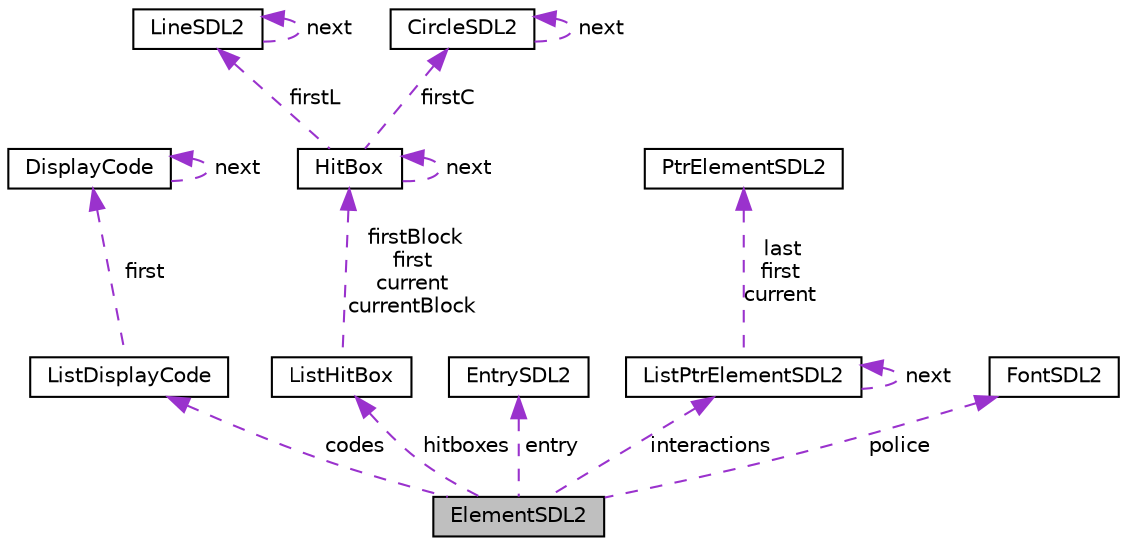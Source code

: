 digraph "ElementSDL2"
{
  edge [fontname="Helvetica",fontsize="10",labelfontname="Helvetica",labelfontsize="10"];
  node [fontname="Helvetica",fontsize="10",shape=record];
  Node1 [label="ElementSDL2",height=0.2,width=0.4,color="black", fillcolor="grey75", style="filled", fontcolor="black"];
  Node2 -> Node1 [dir="back",color="darkorchid3",fontsize="10",style="dashed",label=" codes" ];
  Node2 [label="ListDisplayCode",height=0.2,width=0.4,color="black", fillcolor="white", style="filled",URL="$structListDisplayCode.html",tooltip="List of display codes. "];
  Node3 -> Node2 [dir="back",color="darkorchid3",fontsize="10",style="dashed",label=" first" ];
  Node3 [label="DisplayCode",height=0.2,width=0.4,color="black", fillcolor="white", style="filled",URL="$structDisplayCode.html",tooltip="Display code containing the plan and a flag to indicate if it is displaied. "];
  Node3 -> Node3 [dir="back",color="darkorchid3",fontsize="10",style="dashed",label=" next" ];
  Node4 -> Node1 [dir="back",color="darkorchid3",fontsize="10",style="dashed",label=" hitboxes" ];
  Node4 [label="ListHitBox",height=0.2,width=0.4,color="black", fillcolor="white", style="filled",URL="$structListHitBox.html",tooltip="Collection of hit boxes. "];
  Node5 -> Node4 [dir="back",color="darkorchid3",fontsize="10",style="dashed",label=" firstBlock\nfirst\ncurrent\ncurrentBlock" ];
  Node5 [label="HitBox",height=0.2,width=0.4,color="black", fillcolor="white", style="filled",URL="$structHitBox.html",tooltip="Represente a hit boxe which is a collection of LineSDL2 (defining a convexe polygon) and CircleSDL2..."];
  Node6 -> Node5 [dir="back",color="darkorchid3",fontsize="10",style="dashed",label=" firstL" ];
  Node6 [label="LineSDL2",height=0.2,width=0.4,color="black", fillcolor="white", style="filled",URL="$structLineSDL2.html",tooltip="Represente a line which delimitate a hittable surface from a none hittable one. "];
  Node6 -> Node6 [dir="back",color="darkorchid3",fontsize="10",style="dashed",label=" next" ];
  Node5 -> Node5 [dir="back",color="darkorchid3",fontsize="10",style="dashed",label=" next" ];
  Node7 -> Node5 [dir="back",color="darkorchid3",fontsize="10",style="dashed",label=" firstC" ];
  Node7 [label="CircleSDL2",height=0.2,width=0.4,color="black", fillcolor="white", style="filled",URL="$structCircleSDL2.html",tooltip="Represente a hittable ellipse. "];
  Node7 -> Node7 [dir="back",color="darkorchid3",fontsize="10",style="dashed",label=" next" ];
  Node8 -> Node1 [dir="back",color="darkorchid3",fontsize="10",style="dashed",label=" entry" ];
  Node8 [label="EntrySDL2",height=0.2,width=0.4,color="black", fillcolor="white", style="filled",URL="$structEntrySDL2.html",tooltip="More informations about entry. "];
  Node9 -> Node1 [dir="back",color="darkorchid3",fontsize="10",style="dashed",label=" interactions" ];
  Node9 [label="ListPtrElementSDL2",height=0.2,width=0.4,color="black", fillcolor="white", style="filled",URL="$structListPtrElementSDL2.html",tooltip="List of PtrElementSDL2. "];
  Node10 -> Node9 [dir="back",color="darkorchid3",fontsize="10",style="dashed",label=" last\nfirst\ncurrent" ];
  Node10 [label="PtrElementSDL2",height=0.2,width=0.4,color="black", fillcolor="white", style="filled",URL="$structPtrElementSDL2.html",tooltip="Structure used to store elements&#39; pointers in a list of element. "];
  Node9 -> Node9 [dir="back",color="darkorchid3",fontsize="10",style="dashed",label=" next" ];
  Node11 -> Node1 [dir="back",color="darkorchid3",fontsize="10",style="dashed",label=" police" ];
  Node11 [label="FontSDL2",height=0.2,width=0.4,color="black", fillcolor="white", style="filled",URL="$structFontSDL2.html",tooltip="Informations about SDL2 font. "];
}
